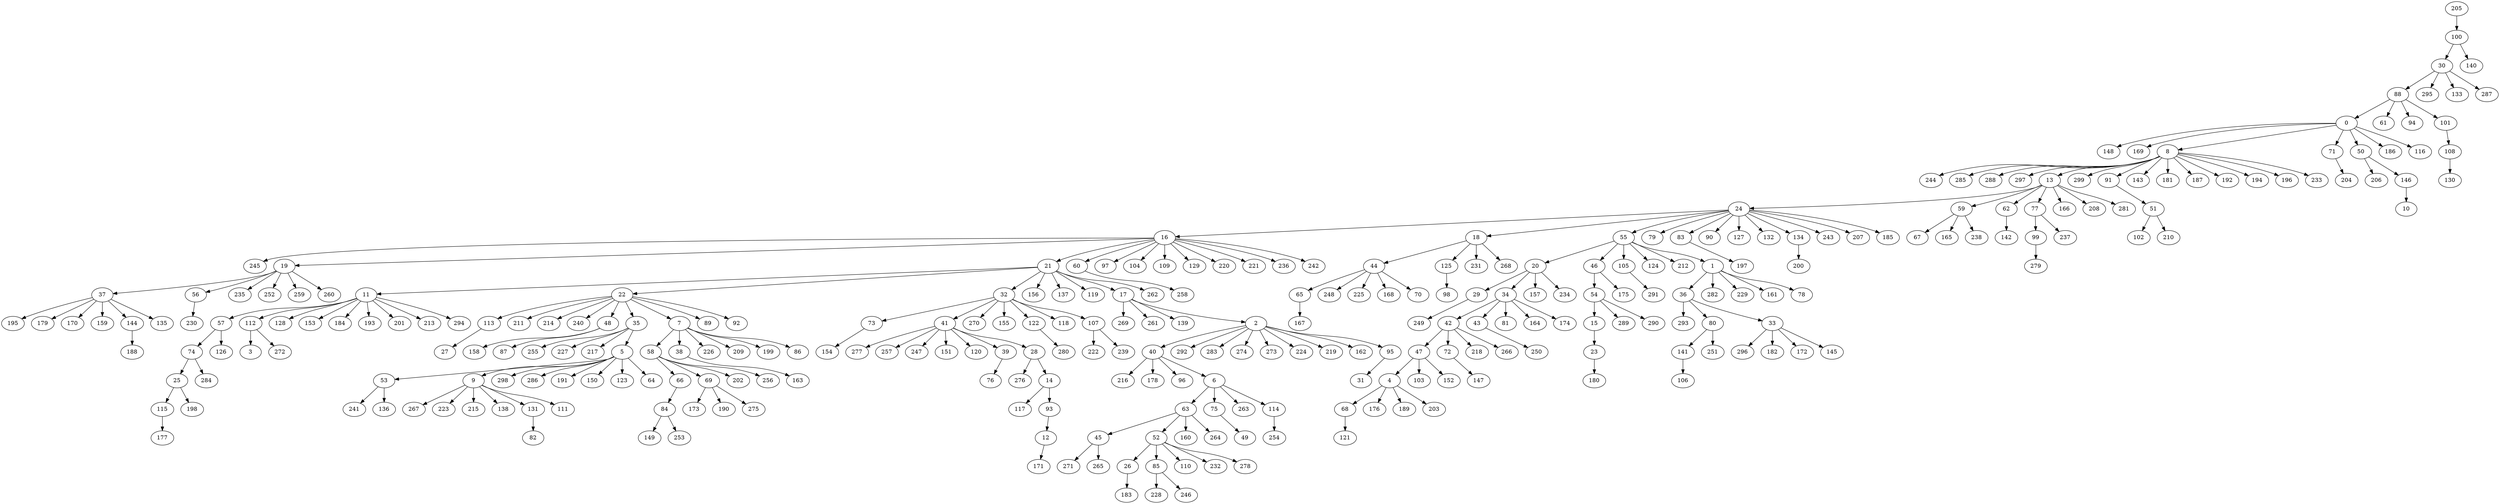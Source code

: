 digraph arbol {205 -> 100[Label=1];
30 -> 88[Label=1];
30 -> 295[Label=1];
0 -> 148[Label=1];
0 -> 169[Label=1];
8 -> 244[Label=1];
8 -> 285[Label=1];
8 -> 288[Label=1];
8 -> 297[Label=1];
16 -> 245[Label=1];
19 -> 37[Label=1];
19 -> 56[Label=1];
18 -> 44[Label=1];
19 -> 235[Label=1];
18 -> 125[Label=1];
18 -> 231[Label=1];
19 -> 252[Label=1];
18 -> 268[Label=1];
4 -> 68[Label=1];
4 -> 176[Label=1];
19 -> 259[Label=1];
12 -> 171[Label=1];
19 -> 260[Label=1];
21 -> 11[Label=1];
22 -> 113[Label=1];
20 -> 29[Label=1];
20 -> 34[Label=1];
22 -> 211[Label=1];
20 -> 157[Label=1];
20 -> 234[Label=1];
22 -> 214[Label=1];
22 -> 240[Label=1];
24 -> 18[Label=1];
24 -> 55[Label=1];
4 -> 189[Label=1];
4 -> 203[Label=1];
24 -> 79[Label=1];
24 -> 83[Label=1];
24 -> 90[Label=1];
24 -> 127[Label=1];
15 -> 23[Label=1];
23 -> 180[Label=1];
24 -> 132[Label=1];
24 -> 134[Label=1];
25 -> 115[Label=1];
25 -> 198[Label=1];
29 -> 249[Label=1];
34 -> 42[Label=1];
34 -> 43[Label=1];
34 -> 81[Label=1];
34 -> 164[Label=1];
34 -> 174[Label=1];
42 -> 47[Label=1];
42 -> 72[Label=1];
42 -> 218[Label=1];
42 -> 266[Label=1];
43 -> 250[Label=1];
46 -> 54[Label=1];
26 -> 183[Label=1];
46 -> 175[Label=1];
47 -> 4[Label=1];
45 -> 271[Label=1];
45 -> 265[Label=1];
47 -> 103[Label=1];
47 -> 152[Label=1];
51 -> 102[Label=1];
51 -> 210[Label=1];
52 -> 26[Label=1];
52 -> 85[Label=1];
52 -> 110[Label=1];
52 -> 232[Label=1];
52 -> 278[Label=1];
54 -> 15[Label=1];
54 -> 289[Label=1];
54 -> 290[Label=1];
55 -> 46[Label=1];
55 -> 105[Label=1];
55 -> 124[Label=1];
55 -> 212[Label=1];
56 -> 230[Label=1];
57 -> 74[Label=1];
57 -> 126[Label=1];
58 -> 66[Label=1];
58 -> 69[Label=1];
58 -> 202[Label=1];
58 -> 256[Label=1];
59 -> 67[Label=1];
59 -> 165[Label=1];
59 -> 238[Label=1];
60 -> 258[Label=1];
62 -> 142[Label=1];
63 -> 45[Label=1];
63 -> 52[Label=1];
63 -> 160[Label=1];
63 -> 264[Label=1];
65 -> 167[Label=1];
66 -> 84[Label=1];
68 -> 121[Label=1];
69 -> 173[Label=1];
69 -> 190[Label=1];
69 -> 275[Label=1];
71 -> 204[Label=1];
72 -> 147[Label=1];
73 -> 154[Label=1];
74 -> 25[Label=1];
74 -> 284[Label=1];
75 -> 49[Label=1];
77 -> 99[Label=1];
77 -> 237[Label=1];
55 -> 20[Label=1];
36 -> 293[Label=1];
36 -> 80[Label=1];
33 -> 296[Label=1];
33 -> 182[Label=1];
33 -> 172[Label=1];
33 -> 145[Label=1];
36 -> 33[Label=1];
1 -> 282[Label=1];
1 -> 229[Label=1];
1 -> 161[Label=1];
1 -> 78[Label=1];
1 -> 36[Label=1];
55 -> 1[Label=1];
53 -> 241[Label=1];
53 -> 136[Label=1];
50 -> 206[Label=1];
50 -> 146[Label=1];
48 -> 158[Label=1];
48 -> 87[Label=1];
44 -> 248[Label=1];
44 -> 225[Label=1];
44 -> 168[Label=1];
44 -> 70[Label=1];
44 -> 65[Label=1];
41 -> 277[Label=1];
41 -> 257[Label=1];
41 -> 247[Label=1];
41 -> 151[Label=1];
41 -> 120[Label=1];
39 -> 76[Label=1];
41 -> 39[Label=1];
28 -> 276[Label=1];
14 -> 117[Label=1];
14 -> 93[Label=1];
28 -> 14[Label=1];
41 -> 28[Label=1];
40 -> 216[Label=1];
40 -> 178[Label=1];
40 -> 96[Label=1];
6 -> 263[Label=1];
6 -> 114[Label=1];
6 -> 75[Label=1];
6 -> 63[Label=1];
40 -> 6[Label=1];
38 -> 163[Label=1];
37 -> 195[Label=1];
37 -> 179[Label=1];
37 -> 170[Label=1];
37 -> 159[Label=1];
37 -> 144[Label=1];
37 -> 135[Label=1];
35 -> 255[Label=1];
35 -> 227[Label=1];
35 -> 217[Label=1];
9 -> 267[Label=1];
9 -> 223[Label=1];
9 -> 215[Label=1];
9 -> 138[Label=1];
9 -> 131[Label=1];
9 -> 111[Label=1];
5 -> 298[Label=1];
5 -> 286[Label=1];
5 -> 191[Label=1];
5 -> 150[Label=1];
5 -> 123[Label=1];
5 -> 64[Label=1];
5 -> 53[Label=1];
5 -> 9[Label=1];
35 -> 5[Label=1];
32 -> 270[Label=1];
32 -> 155[Label=1];
32 -> 122[Label=1];
32 -> 118[Label=1];
32 -> 107[Label=1];
32 -> 73[Label=1];
32 -> 41[Label=1];
24 -> 243[Label=1];
24 -> 207[Label=1];
24 -> 185[Label=1];
80 -> 141[Label=1];
80 -> 251[Label=1];
83 -> 197[Label=1];
84 -> 149[Label=1];
84 -> 253[Label=1];
85 -> 228[Label=1];
85 -> 246[Label=1];
88 -> 0[Label=1];
0 -> 186[Label=1];
8 -> 13[Label=1];
8 -> 299[Label=1];
11 -> 57[Label=1];
11 -> 112[Label=1];
13 -> 24[Label=1];
11 -> 128[Label=1];
11 -> 153[Label=1];
13 -> 59[Label=1];
11 -> 184[Label=1];
11 -> 193[Label=1];
13 -> 62[Label=1];
7 -> 226[Label=1];
7 -> 209[Label=1];
7 -> 199[Label=1];
7 -> 86[Label=1];
7 -> 58[Label=1];
7 -> 38[Label=1];
11 -> 201[Label=1];
11 -> 213[Label=1];
21 -> 156[Label=1];
21 -> 137[Label=1];
21 -> 119[Label=1];
21 -> 32[Label=1];
21 -> 22[Label=1];
17 -> 269[Label=1];
17 -> 261[Label=1];
17 -> 139[Label=1];
2 -> 292[Label=1];
2 -> 283[Label=1];
2 -> 274[Label=1];
2 -> 273[Label=1];
2 -> 224[Label=1];
2 -> 219[Label=1];
2 -> 162[Label=1];
2 -> 95[Label=1];
2 -> 40[Label=1];
17 -> 2[Label=1];
21 -> 17[Label=1];
11 -> 294[Label=1];
21 -> 262[Label=1];
22 -> 7[Label=1];
22 -> 35[Label=1];
22 -> 48[Label=1];
22 -> 89[Label=1];
22 -> 92[Label=1];
88 -> 61[Label=1];
88 -> 94[Label=1];
88 -> 101[Label=1];
91 -> 51[Label=1];
93 -> 12[Label=1];
95 -> 31[Label=1];
99 -> 279[Label=1];
100 -> 30[Label=1];
30 -> 133[Label=1];
0 -> 8[Label=1];
0 -> 50[Label=1];
8 -> 91[Label=1];
8 -> 143[Label=1];
8 -> 181[Label=1];
8 -> 187[Label=1];
13 -> 77[Label=1];
13 -> 166[Label=1];
13 -> 208[Label=1];
13 -> 281[Label=1];
16 -> 19[Label=1];
16 -> 21[Label=1];
16 -> 60[Label=1];
16 -> 97[Label=1];
16 -> 104[Label=1];
16 -> 109[Label=1];
16 -> 129[Label=1];
16 -> 220[Label=1];
16 -> 221[Label=1];
16 -> 236[Label=1];
16 -> 242[Label=1];
24 -> 16[Label=1];
30 -> 287[Label=1];
0 -> 71[Label=1];
0 -> 116[Label=1];
8 -> 192[Label=1];
8 -> 194[Label=1];
8 -> 196[Label=1];
8 -> 233[Label=1];
100 -> 140[Label=1];
101 -> 108[Label=1];
105 -> 291[Label=1];
107 -> 222[Label=1];
107 -> 239[Label=1];
108 -> 130[Label=1];
112 -> 3[Label=1];
112 -> 272[Label=1];
113 -> 27[Label=1];
114 -> 254[Label=1];
115 -> 177[Label=1];
122 -> 280[Label=1];
125 -> 98[Label=1];
131 -> 82[Label=1];
134 -> 200[Label=1];
141 -> 106[Label=1];
144 -> 188[Label=1];
146 -> 10[Label=1];
}
